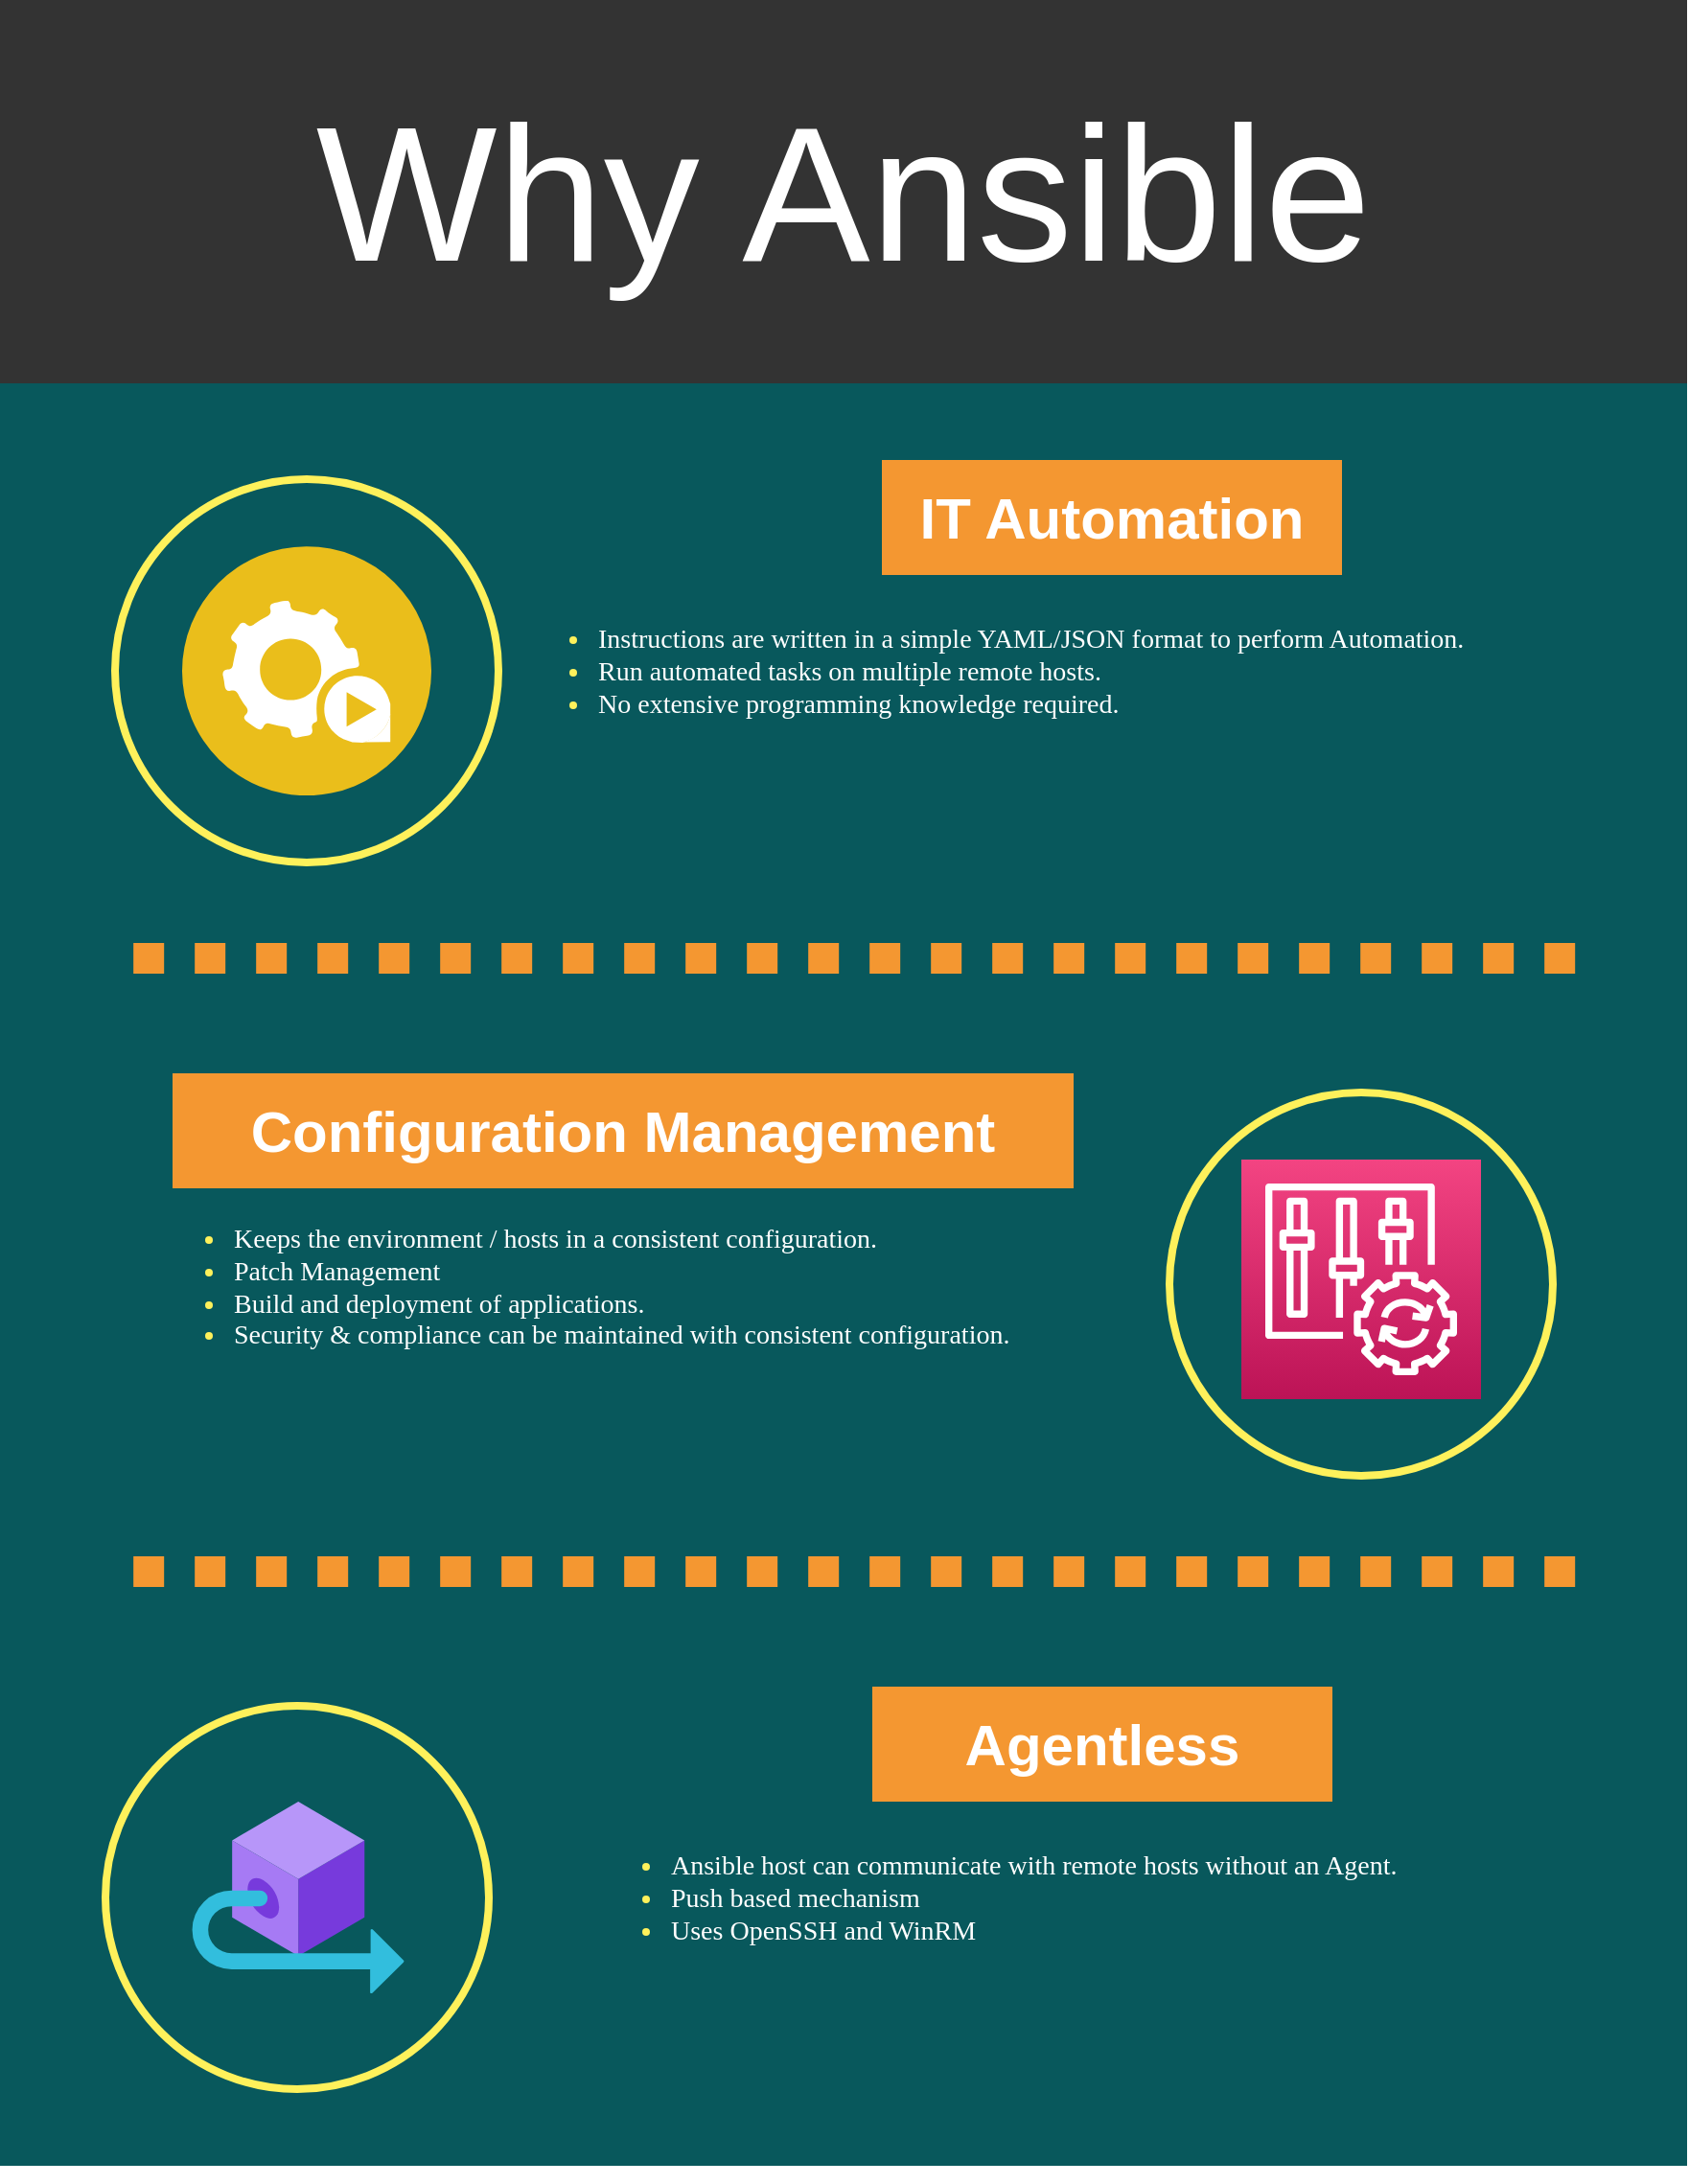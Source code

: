 <mxfile version="14.5.1" type="github">
  <diagram name="Anisble Intro" id="5348f1db-0dfa-24cf-5d06-2057accb5106">
    <mxGraphModel dx="1837" dy="1080" grid="0" gridSize="10" guides="1" tooltips="1" connect="1" arrows="1" fold="1" page="1" pageScale="1.5" pageWidth="826" pageHeight="1169" background="#ffffff" math="0" shadow="0">
      <root>
        <mxCell id="0" style=";html=1;" />
        <mxCell id="1" style=";html=1;" parent="0" />
        <mxCell id="55dd390204d0f602-3" value="&lt;br&gt;&lt;br&gt;" style="whiteSpace=wrap;html=1;rounded=0;shadow=0;dashed=0;strokeColor=none;strokeWidth=4;fillColor=#08585C;gradientColor=none;fontFamily=Helvetica;fontSize=100;fontColor=#FFFFFF;align=center;" parent="1" vertex="1">
          <mxGeometry x="200" y="280" width="880" height="930" as="geometry" />
        </mxCell>
        <mxCell id="55dd390204d0f602-1" value="Why Ansible" style="whiteSpace=wrap;html=1;rounded=0;shadow=0;dashed=0;strokeColor=none;strokeWidth=4;fillColor=#333333;gradientColor=none;fontFamily=Helvetica;fontSize=100;fontColor=#FFFFFF;align=center;" parent="1" vertex="1">
          <mxGeometry x="200" y="80" width="880" height="200" as="geometry" />
        </mxCell>
        <mxCell id="55dd390204d0f602-2" value="" style="ellipse;whiteSpace=wrap;html=1;rounded=0;shadow=0;dashed=0;strokeColor=#FEF15B;strokeWidth=4;fillColor=none;gradientColor=none;fontFamily=Helvetica;fontSize=100;fontColor=#FFFFFF;align=center;" parent="1" vertex="1">
          <mxGeometry x="260" y="330" width="200" height="200" as="geometry" />
        </mxCell>
        <mxCell id="55dd390204d0f602-5" value="" style="endArrow=none;html=1;dashed=1;dashPattern=1 1;labelBackgroundColor=none;strokeColor=#F49731;fontFamily=Helvetica;fontSize=100;fontColor=#FFFFFF;strokeWidth=16;" parent="1" edge="1">
          <mxGeometry width="50" height="50" relative="1" as="geometry">
            <mxPoint x="269.588" y="580" as="sourcePoint" />
            <mxPoint x="1029" y="580" as="targetPoint" />
          </mxGeometry>
        </mxCell>
        <mxCell id="55dd390204d0f602-6" value="IT Automation" style="whiteSpace=wrap;html=1;rounded=0;shadow=0;dashed=0;strokeColor=none;strokeWidth=4;fillColor=#F49731;gradientColor=none;fontFamily=Helvetica;fontSize=30;fontColor=#FFFFFF;align=center;fontStyle=1" parent="1" vertex="1">
          <mxGeometry x="660" y="320" width="240" height="60" as="geometry" />
        </mxCell>
        <mxCell id="55dd390204d0f602-9" value="" style="ellipse;whiteSpace=wrap;html=1;rounded=0;shadow=0;dashed=0;strokeColor=#FEF15B;strokeWidth=4;fillColor=none;gradientColor=none;fontFamily=Helvetica;fontSize=100;fontColor=#FFFFFF;align=center;" parent="1" vertex="1">
          <mxGeometry x="810" y="650" width="200" height="200" as="geometry" />
        </mxCell>
        <mxCell id="55dd390204d0f602-11" value="" style="endArrow=none;html=1;dashed=1;dashPattern=1 1;labelBackgroundColor=none;strokeColor=#F49731;fontFamily=Helvetica;fontSize=100;fontColor=#FFFFFF;strokeWidth=16;" parent="1" edge="1">
          <mxGeometry width="50" height="50" relative="1" as="geometry">
            <mxPoint x="269.588" y="900" as="sourcePoint" />
            <mxPoint x="1029" y="900" as="targetPoint" />
          </mxGeometry>
        </mxCell>
        <mxCell id="55dd390204d0f602-12" value="Configuration Management" style="whiteSpace=wrap;html=1;rounded=0;shadow=0;dashed=0;strokeColor=none;strokeWidth=4;fillColor=#F49731;gradientColor=none;fontFamily=Helvetica;fontSize=30;fontColor=#FFFFFF;align=center;fontStyle=1" parent="1" vertex="1">
          <mxGeometry x="290" y="640" width="470" height="60" as="geometry" />
        </mxCell>
        <mxCell id="55dd390204d0f602-13" value="&lt;ul&gt;&lt;li&gt;&lt;font color=&quot;#ffffff&quot;&gt;Instructions are written in a simple YAML/JSON format to perform Automation.&lt;/font&gt;&lt;/li&gt;&lt;li&gt;&lt;font color=&quot;#ffffff&quot;&gt;Run automated tasks on multiple remote hosts.&lt;/font&gt;&lt;/li&gt;&lt;li&gt;&lt;font color=&quot;#ffffff&quot;&gt;No extensive programming knowledge required.&lt;/font&gt;&lt;/li&gt;&lt;/ul&gt;" style="text;spacingTop=-5;fillColor=#ffffff;whiteSpace=wrap;html=1;align=left;fontSize=14;fontFamily=Verdana;fillColor=none;strokeColor=none;rounded=0;shadow=0;dashed=0;fontColor=#FEF15B;" parent="1" vertex="1">
          <mxGeometry x="470" y="390" width="600" height="80" as="geometry" />
        </mxCell>
        <mxCell id="55dd390204d0f602-14" value="" style="ellipse;whiteSpace=wrap;html=1;rounded=0;shadow=0;dashed=0;strokeColor=#FEF15B;strokeWidth=4;fillColor=none;gradientColor=none;fontFamily=Helvetica;fontSize=100;fontColor=#FFFFFF;align=center;" parent="1" vertex="1">
          <mxGeometry x="255" y="970" width="200" height="200" as="geometry" />
        </mxCell>
        <mxCell id="55dd390204d0f602-17" value="Agentless" style="whiteSpace=wrap;html=1;rounded=0;shadow=0;dashed=0;strokeColor=none;strokeWidth=4;fillColor=#F49731;gradientColor=none;fontFamily=Helvetica;fontSize=30;fontColor=#FFFFFF;align=center;fontStyle=1" parent="1" vertex="1">
          <mxGeometry x="655" y="960" width="240" height="60" as="geometry" />
        </mxCell>
        <mxCell id="NSPAl0I_jHwFWefvz-JO-1" value="" style="aspect=fixed;perimeter=ellipsePerimeter;html=1;align=center;shadow=0;dashed=0;fontColor=#4277BB;labelBackgroundColor=#ffffff;fontSize=12;spacingTop=3;image;image=img/lib/ibm/applications/automation_tools.svg;" vertex="1" parent="1">
          <mxGeometry x="295" y="365" width="130" height="130" as="geometry" />
        </mxCell>
        <mxCell id="NSPAl0I_jHwFWefvz-JO-3" value="&lt;ul&gt;&lt;li&gt;&lt;font color=&quot;#ffffff&quot;&gt;Keeps the environment / hosts in a consistent configuration.&lt;/font&gt;&lt;/li&gt;&lt;li&gt;&lt;font color=&quot;#ffffff&quot;&gt;Patch Management&lt;/font&gt;&lt;/li&gt;&lt;li&gt;&lt;font color=&quot;#ffffff&quot;&gt;Build and deployment of applications.&lt;/font&gt;&lt;/li&gt;&lt;li&gt;&lt;font color=&quot;#ffffff&quot;&gt;Security &amp;amp; compliance can be maintained with consistent configuration.&lt;/font&gt;&lt;/li&gt;&lt;/ul&gt;" style="text;spacingTop=-5;fillColor=#ffffff;whiteSpace=wrap;html=1;align=left;fontSize=14;fontFamily=Verdana;fillColor=none;strokeColor=none;rounded=0;shadow=0;dashed=0;fontColor=#FEF15B;" vertex="1" parent="1">
          <mxGeometry x="280" y="702.5" width="540" height="95" as="geometry" />
        </mxCell>
        <mxCell id="NSPAl0I_jHwFWefvz-JO-4" value="" style="points=[[0,0,0],[0.25,0,0],[0.5,0,0],[0.75,0,0],[1,0,0],[0,1,0],[0.25,1,0],[0.5,1,0],[0.75,1,0],[1,1,0],[0,0.25,0],[0,0.5,0],[0,0.75,0],[1,0.25,0],[1,0.5,0],[1,0.75,0]];points=[[0,0,0],[0.25,0,0],[0.5,0,0],[0.75,0,0],[1,0,0],[0,1,0],[0.25,1,0],[0.5,1,0],[0.75,1,0],[1,1,0],[0,0.25,0],[0,0.5,0],[0,0.75,0],[1,0.25,0],[1,0.5,0],[1,0.75,0]];outlineConnect=0;fontColor=#232F3E;gradientColor=#F34482;gradientDirection=north;fillColor=#BC1356;strokeColor=#ffffff;dashed=0;verticalLabelPosition=bottom;verticalAlign=top;align=center;html=1;fontSize=12;fontStyle=0;aspect=fixed;shape=mxgraph.aws4.resourceIcon;resIcon=mxgraph.aws4.config;" vertex="1" parent="1">
          <mxGeometry x="847.5" y="685" width="125" height="125" as="geometry" />
        </mxCell>
        <mxCell id="NSPAl0I_jHwFWefvz-JO-5" value="&lt;ul&gt;&lt;li&gt;&lt;font color=&quot;#ffffff&quot;&gt;Ansible host can communicate with remote hosts without an Agent.&lt;/font&gt;&lt;/li&gt;&lt;li&gt;&lt;font color=&quot;#ffffff&quot;&gt;Push based mechanism&lt;/font&gt;&lt;/li&gt;&lt;li&gt;&lt;font color=&quot;#ffffff&quot;&gt;Uses OpenSSH and WinRM&lt;/font&gt;&lt;/li&gt;&lt;/ul&gt;" style="text;spacingTop=-5;fillColor=#ffffff;whiteSpace=wrap;html=1;align=left;fontSize=14;fontFamily=Verdana;fillColor=none;strokeColor=none;rounded=0;shadow=0;dashed=0;fontColor=#FEF15B;" vertex="1" parent="1">
          <mxGeometry x="507.5" y="1030" width="535" height="95" as="geometry" />
        </mxCell>
        <mxCell id="NSPAl0I_jHwFWefvz-JO-6" value="" style="aspect=fixed;html=1;points=[];align=center;image;fontSize=12;image=img/lib/azure2/blockchain/Outbound_Connection.svg;" vertex="1" parent="1">
          <mxGeometry x="300" y="1020" width="110.94" height="100" as="geometry" />
        </mxCell>
        <mxCell id="NSPAl0I_jHwFWefvz-JO-7" style="edgeStyle=orthogonalEdgeStyle;rounded=0;orthogonalLoop=1;jettySize=auto;html=1;exitX=0.5;exitY=1;exitDx=0;exitDy=0;fontFamily=Verdana;" edge="1" parent="1" source="55dd390204d0f602-3" target="55dd390204d0f602-3">
          <mxGeometry relative="1" as="geometry" />
        </mxCell>
        <mxCell id="NSPAl0I_jHwFWefvz-JO-8" style="edgeStyle=orthogonalEdgeStyle;rounded=0;orthogonalLoop=1;jettySize=auto;html=1;exitX=0.5;exitY=1;exitDx=0;exitDy=0;fontFamily=Verdana;" edge="1" parent="1" source="55dd390204d0f602-3" target="55dd390204d0f602-3">
          <mxGeometry relative="1" as="geometry" />
        </mxCell>
      </root>
    </mxGraphModel>
  </diagram>
</mxfile>
